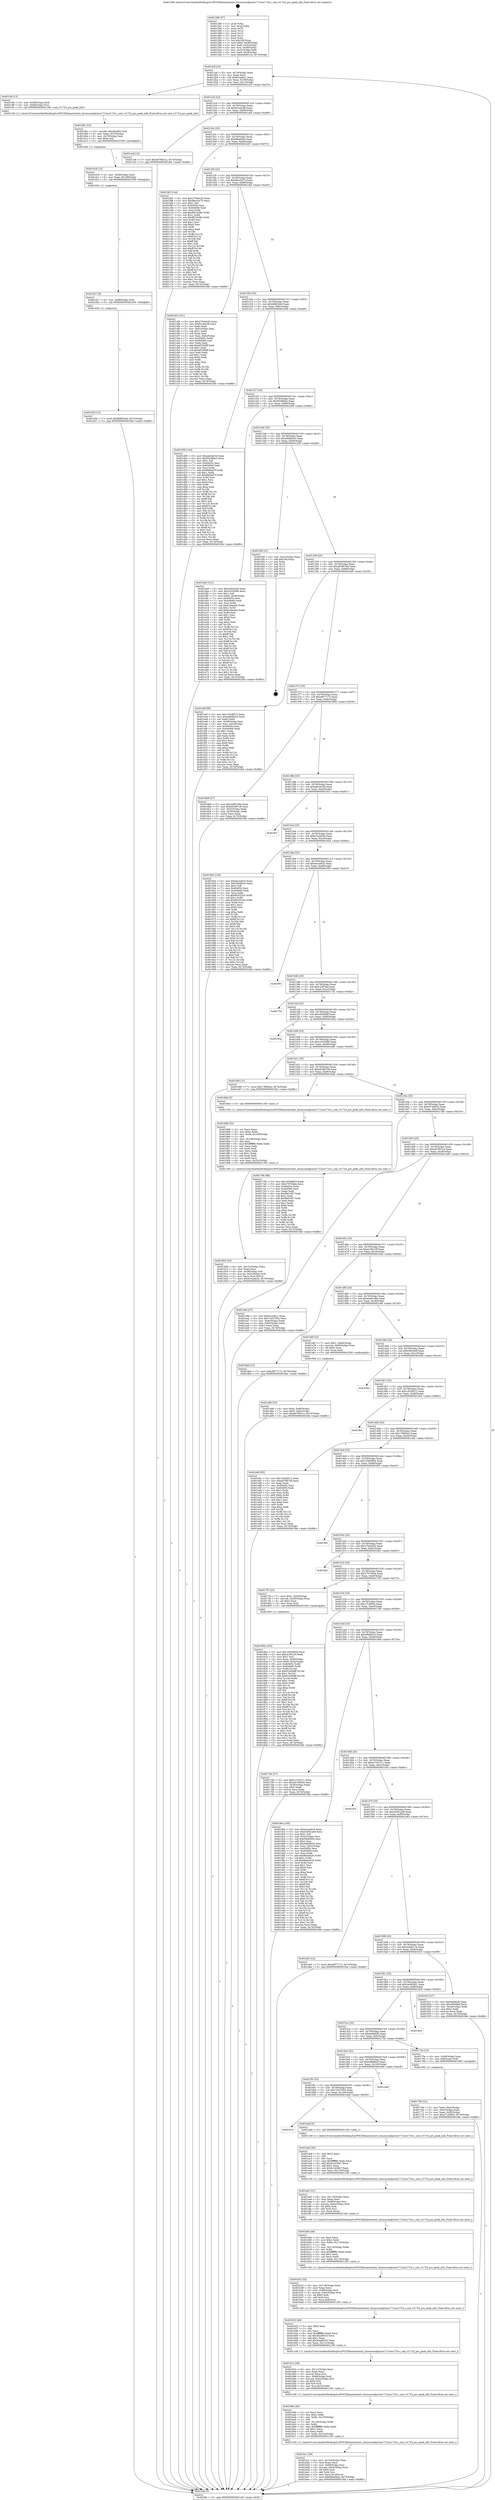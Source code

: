 digraph "0x401280" {
  label = "0x401280 (/mnt/c/Users/mathe/Desktop/tcc/POCII/binaries/extr_linuxsoundpciice1712ice1724.c_snd_vt1724_pro_peak_info_Final-ollvm.out::main(0))"
  labelloc = "t"
  node[shape=record]

  Entry [label="",width=0.3,height=0.3,shape=circle,fillcolor=black,style=filled]
  "0x4012af" [label="{
     0x4012af [23]\l
     | [instrs]\l
     &nbsp;&nbsp;0x4012af \<+3\>: mov -0x74(%rbp),%eax\l
     &nbsp;&nbsp;0x4012b2 \<+2\>: mov %eax,%ecx\l
     &nbsp;&nbsp;0x4012b4 \<+6\>: sub $0x81acfec1,%ecx\l
     &nbsp;&nbsp;0x4012ba \<+3\>: mov %eax,-0x78(%rbp)\l
     &nbsp;&nbsp;0x4012bd \<+3\>: mov %ecx,-0x7c(%rbp)\l
     &nbsp;&nbsp;0x4012c0 \<+6\>: je 0000000000401cf4 \<main+0xa74\>\l
  }"]
  "0x401cf4" [label="{
     0x401cf4 [13]\l
     | [instrs]\l
     &nbsp;&nbsp;0x401cf4 \<+4\>: mov -0x58(%rbp),%rdi\l
     &nbsp;&nbsp;0x401cf8 \<+4\>: mov -0x68(%rbp),%rsi\l
     &nbsp;&nbsp;0x401cfc \<+5\>: call 0000000000401240 \<snd_vt1724_pro_peak_info\>\l
     | [calls]\l
     &nbsp;&nbsp;0x401240 \{1\} (/mnt/c/Users/mathe/Desktop/tcc/POCII/binaries/extr_linuxsoundpciice1712ice1724.c_snd_vt1724_pro_peak_info_Final-ollvm.out::snd_vt1724_pro_peak_info)\l
  }"]
  "0x4012c6" [label="{
     0x4012c6 [22]\l
     | [instrs]\l
     &nbsp;&nbsp;0x4012c6 \<+5\>: jmp 00000000004012cb \<main+0x4b\>\l
     &nbsp;&nbsp;0x4012cb \<+3\>: mov -0x78(%rbp),%eax\l
     &nbsp;&nbsp;0x4012ce \<+5\>: sub $0x81eedcf9,%eax\l
     &nbsp;&nbsp;0x4012d3 \<+3\>: mov %eax,-0x80(%rbp)\l
     &nbsp;&nbsp;0x4012d6 \<+6\>: je 0000000000401ce8 \<main+0xa68\>\l
  }"]
  Exit [label="",width=0.3,height=0.3,shape=circle,fillcolor=black,style=filled,peripheries=2]
  "0x401ce8" [label="{
     0x401ce8 [12]\l
     | [instrs]\l
     &nbsp;&nbsp;0x401ce8 \<+7\>: movl $0xe979b51a,-0x74(%rbp)\l
     &nbsp;&nbsp;0x401cef \<+5\>: jmp 0000000000401feb \<main+0xd6b\>\l
  }"]
  "0x4012dc" [label="{
     0x4012dc [25]\l
     | [instrs]\l
     &nbsp;&nbsp;0x4012dc \<+5\>: jmp 00000000004012e1 \<main+0x61\>\l
     &nbsp;&nbsp;0x4012e1 \<+3\>: mov -0x78(%rbp),%eax\l
     &nbsp;&nbsp;0x4012e4 \<+5\>: sub $0x89eef4da,%eax\l
     &nbsp;&nbsp;0x4012e9 \<+6\>: mov %eax,-0x84(%rbp)\l
     &nbsp;&nbsp;0x4012ef \<+6\>: je 0000000000401bf3 \<main+0x973\>\l
  }"]
  "0x401d30" [label="{
     0x401d30 [12]\l
     | [instrs]\l
     &nbsp;&nbsp;0x401d30 \<+7\>: movl $0x8d9f244d,-0x74(%rbp)\l
     &nbsp;&nbsp;0x401d37 \<+5\>: jmp 0000000000401feb \<main+0xd6b\>\l
  }"]
  "0x401bf3" [label="{
     0x401bf3 [144]\l
     | [instrs]\l
     &nbsp;&nbsp;0x401bf3 \<+5\>: mov $0x276dcb20,%eax\l
     &nbsp;&nbsp;0x401bf8 \<+5\>: mov $0x8bec5e73,%ecx\l
     &nbsp;&nbsp;0x401bfd \<+2\>: mov $0x1,%dl\l
     &nbsp;&nbsp;0x401bff \<+7\>: mov 0x40405c,%esi\l
     &nbsp;&nbsp;0x401c06 \<+7\>: mov 0x404060,%edi\l
     &nbsp;&nbsp;0x401c0d \<+3\>: mov %esi,%r8d\l
     &nbsp;&nbsp;0x401c10 \<+7\>: add $0x8f31b08e,%r8d\l
     &nbsp;&nbsp;0x401c17 \<+4\>: sub $0x1,%r8d\l
     &nbsp;&nbsp;0x401c1b \<+7\>: sub $0x8f31b08e,%r8d\l
     &nbsp;&nbsp;0x401c22 \<+4\>: imul %r8d,%esi\l
     &nbsp;&nbsp;0x401c26 \<+3\>: and $0x1,%esi\l
     &nbsp;&nbsp;0x401c29 \<+3\>: cmp $0x0,%esi\l
     &nbsp;&nbsp;0x401c2c \<+4\>: sete %r9b\l
     &nbsp;&nbsp;0x401c30 \<+3\>: cmp $0xa,%edi\l
     &nbsp;&nbsp;0x401c33 \<+4\>: setl %r10b\l
     &nbsp;&nbsp;0x401c37 \<+3\>: mov %r9b,%r11b\l
     &nbsp;&nbsp;0x401c3a \<+4\>: xor $0xff,%r11b\l
     &nbsp;&nbsp;0x401c3e \<+3\>: mov %r10b,%bl\l
     &nbsp;&nbsp;0x401c41 \<+3\>: xor $0xff,%bl\l
     &nbsp;&nbsp;0x401c44 \<+3\>: xor $0x1,%dl\l
     &nbsp;&nbsp;0x401c47 \<+3\>: mov %r11b,%r14b\l
     &nbsp;&nbsp;0x401c4a \<+4\>: and $0xff,%r14b\l
     &nbsp;&nbsp;0x401c4e \<+3\>: and %dl,%r9b\l
     &nbsp;&nbsp;0x401c51 \<+3\>: mov %bl,%r15b\l
     &nbsp;&nbsp;0x401c54 \<+4\>: and $0xff,%r15b\l
     &nbsp;&nbsp;0x401c58 \<+3\>: and %dl,%r10b\l
     &nbsp;&nbsp;0x401c5b \<+3\>: or %r9b,%r14b\l
     &nbsp;&nbsp;0x401c5e \<+3\>: or %r10b,%r15b\l
     &nbsp;&nbsp;0x401c61 \<+3\>: xor %r15b,%r14b\l
     &nbsp;&nbsp;0x401c64 \<+3\>: or %bl,%r11b\l
     &nbsp;&nbsp;0x401c67 \<+4\>: xor $0xff,%r11b\l
     &nbsp;&nbsp;0x401c6b \<+3\>: or $0x1,%dl\l
     &nbsp;&nbsp;0x401c6e \<+3\>: and %dl,%r11b\l
     &nbsp;&nbsp;0x401c71 \<+3\>: or %r11b,%r14b\l
     &nbsp;&nbsp;0x401c74 \<+4\>: test $0x1,%r14b\l
     &nbsp;&nbsp;0x401c78 \<+3\>: cmovne %ecx,%eax\l
     &nbsp;&nbsp;0x401c7b \<+3\>: mov %eax,-0x74(%rbp)\l
     &nbsp;&nbsp;0x401c7e \<+5\>: jmp 0000000000401feb \<main+0xd6b\>\l
  }"]
  "0x4012f5" [label="{
     0x4012f5 [25]\l
     | [instrs]\l
     &nbsp;&nbsp;0x4012f5 \<+5\>: jmp 00000000004012fa \<main+0x7a\>\l
     &nbsp;&nbsp;0x4012fa \<+3\>: mov -0x78(%rbp),%eax\l
     &nbsp;&nbsp;0x4012fd \<+5\>: sub $0x8bec5e73,%eax\l
     &nbsp;&nbsp;0x401302 \<+6\>: mov %eax,-0x88(%rbp)\l
     &nbsp;&nbsp;0x401308 \<+6\>: je 0000000000401c83 \<main+0xa03\>\l
  }"]
  "0x401d27" [label="{
     0x401d27 [9]\l
     | [instrs]\l
     &nbsp;&nbsp;0x401d27 \<+4\>: mov -0x68(%rbp),%rdi\l
     &nbsp;&nbsp;0x401d2b \<+5\>: call 0000000000401030 \<free@plt\>\l
     | [calls]\l
     &nbsp;&nbsp;0x401030 \{1\} (unknown)\l
  }"]
  "0x401c83" [label="{
     0x401c83 [101]\l
     | [instrs]\l
     &nbsp;&nbsp;0x401c83 \<+5\>: mov $0x276dcb20,%eax\l
     &nbsp;&nbsp;0x401c88 \<+5\>: mov $0x81eedcf9,%ecx\l
     &nbsp;&nbsp;0x401c8d \<+2\>: xor %edx,%edx\l
     &nbsp;&nbsp;0x401c8f \<+3\>: mov -0x6c(%rbp),%esi\l
     &nbsp;&nbsp;0x401c92 \<+3\>: sub $0x1,%edx\l
     &nbsp;&nbsp;0x401c95 \<+2\>: sub %edx,%esi\l
     &nbsp;&nbsp;0x401c97 \<+3\>: mov %esi,-0x6c(%rbp)\l
     &nbsp;&nbsp;0x401c9a \<+7\>: mov 0x40405c,%edx\l
     &nbsp;&nbsp;0x401ca1 \<+7\>: mov 0x404060,%esi\l
     &nbsp;&nbsp;0x401ca8 \<+2\>: mov %edx,%edi\l
     &nbsp;&nbsp;0x401caa \<+6\>: add $0xbf3300ff,%edi\l
     &nbsp;&nbsp;0x401cb0 \<+3\>: sub $0x1,%edi\l
     &nbsp;&nbsp;0x401cb3 \<+6\>: sub $0xbf3300ff,%edi\l
     &nbsp;&nbsp;0x401cb9 \<+3\>: imul %edi,%edx\l
     &nbsp;&nbsp;0x401cbc \<+3\>: and $0x1,%edx\l
     &nbsp;&nbsp;0x401cbf \<+3\>: cmp $0x0,%edx\l
     &nbsp;&nbsp;0x401cc2 \<+4\>: sete %r8b\l
     &nbsp;&nbsp;0x401cc6 \<+3\>: cmp $0xa,%esi\l
     &nbsp;&nbsp;0x401cc9 \<+4\>: setl %r9b\l
     &nbsp;&nbsp;0x401ccd \<+3\>: mov %r8b,%r10b\l
     &nbsp;&nbsp;0x401cd0 \<+3\>: and %r9b,%r10b\l
     &nbsp;&nbsp;0x401cd3 \<+3\>: xor %r9b,%r8b\l
     &nbsp;&nbsp;0x401cd6 \<+3\>: or %r8b,%r10b\l
     &nbsp;&nbsp;0x401cd9 \<+4\>: test $0x1,%r10b\l
     &nbsp;&nbsp;0x401cdd \<+3\>: cmovne %ecx,%eax\l
     &nbsp;&nbsp;0x401ce0 \<+3\>: mov %eax,-0x74(%rbp)\l
     &nbsp;&nbsp;0x401ce3 \<+5\>: jmp 0000000000401feb \<main+0xd6b\>\l
  }"]
  "0x40130e" [label="{
     0x40130e [25]\l
     | [instrs]\l
     &nbsp;&nbsp;0x40130e \<+5\>: jmp 0000000000401313 \<main+0x93\>\l
     &nbsp;&nbsp;0x401313 \<+3\>: mov -0x78(%rbp),%eax\l
     &nbsp;&nbsp;0x401316 \<+5\>: sub $0x8d9f244d,%eax\l
     &nbsp;&nbsp;0x40131b \<+6\>: mov %eax,-0x8c(%rbp)\l
     &nbsp;&nbsp;0x401321 \<+6\>: je 0000000000401d59 \<main+0xad9\>\l
  }"]
  "0x401d18" [label="{
     0x401d18 [15]\l
     | [instrs]\l
     &nbsp;&nbsp;0x401d18 \<+4\>: mov -0x58(%rbp),%rdi\l
     &nbsp;&nbsp;0x401d1c \<+6\>: mov %eax,-0x128(%rbp)\l
     &nbsp;&nbsp;0x401d22 \<+5\>: call 0000000000401030 \<free@plt\>\l
     | [calls]\l
     &nbsp;&nbsp;0x401030 \{1\} (unknown)\l
  }"]
  "0x401d59" [label="{
     0x401d59 [144]\l
     | [instrs]\l
     &nbsp;&nbsp;0x401d59 \<+5\>: mov $0xaa0cbc3d,%eax\l
     &nbsp;&nbsp;0x401d5e \<+5\>: mov $0x9529fda3,%ecx\l
     &nbsp;&nbsp;0x401d63 \<+2\>: mov $0x1,%dl\l
     &nbsp;&nbsp;0x401d65 \<+7\>: mov 0x40405c,%esi\l
     &nbsp;&nbsp;0x401d6c \<+7\>: mov 0x404060,%edi\l
     &nbsp;&nbsp;0x401d73 \<+3\>: mov %esi,%r8d\l
     &nbsp;&nbsp;0x401d76 \<+7\>: add $0x88b6af7f,%r8d\l
     &nbsp;&nbsp;0x401d7d \<+4\>: sub $0x1,%r8d\l
     &nbsp;&nbsp;0x401d81 \<+7\>: sub $0x88b6af7f,%r8d\l
     &nbsp;&nbsp;0x401d88 \<+4\>: imul %r8d,%esi\l
     &nbsp;&nbsp;0x401d8c \<+3\>: and $0x1,%esi\l
     &nbsp;&nbsp;0x401d8f \<+3\>: cmp $0x0,%esi\l
     &nbsp;&nbsp;0x401d92 \<+4\>: sete %r9b\l
     &nbsp;&nbsp;0x401d96 \<+3\>: cmp $0xa,%edi\l
     &nbsp;&nbsp;0x401d99 \<+4\>: setl %r10b\l
     &nbsp;&nbsp;0x401d9d \<+3\>: mov %r9b,%r11b\l
     &nbsp;&nbsp;0x401da0 \<+4\>: xor $0xff,%r11b\l
     &nbsp;&nbsp;0x401da4 \<+3\>: mov %r10b,%bl\l
     &nbsp;&nbsp;0x401da7 \<+3\>: xor $0xff,%bl\l
     &nbsp;&nbsp;0x401daa \<+3\>: xor $0x1,%dl\l
     &nbsp;&nbsp;0x401dad \<+3\>: mov %r11b,%r14b\l
     &nbsp;&nbsp;0x401db0 \<+4\>: and $0xff,%r14b\l
     &nbsp;&nbsp;0x401db4 \<+3\>: and %dl,%r9b\l
     &nbsp;&nbsp;0x401db7 \<+3\>: mov %bl,%r15b\l
     &nbsp;&nbsp;0x401dba \<+4\>: and $0xff,%r15b\l
     &nbsp;&nbsp;0x401dbe \<+3\>: and %dl,%r10b\l
     &nbsp;&nbsp;0x401dc1 \<+3\>: or %r9b,%r14b\l
     &nbsp;&nbsp;0x401dc4 \<+3\>: or %r10b,%r15b\l
     &nbsp;&nbsp;0x401dc7 \<+3\>: xor %r15b,%r14b\l
     &nbsp;&nbsp;0x401dca \<+3\>: or %bl,%r11b\l
     &nbsp;&nbsp;0x401dcd \<+4\>: xor $0xff,%r11b\l
     &nbsp;&nbsp;0x401dd1 \<+3\>: or $0x1,%dl\l
     &nbsp;&nbsp;0x401dd4 \<+3\>: and %dl,%r11b\l
     &nbsp;&nbsp;0x401dd7 \<+3\>: or %r11b,%r14b\l
     &nbsp;&nbsp;0x401dda \<+4\>: test $0x1,%r14b\l
     &nbsp;&nbsp;0x401dde \<+3\>: cmovne %ecx,%eax\l
     &nbsp;&nbsp;0x401de1 \<+3\>: mov %eax,-0x74(%rbp)\l
     &nbsp;&nbsp;0x401de4 \<+5\>: jmp 0000000000401feb \<main+0xd6b\>\l
  }"]
  "0x401327" [label="{
     0x401327 [25]\l
     | [instrs]\l
     &nbsp;&nbsp;0x401327 \<+5\>: jmp 000000000040132c \<main+0xac\>\l
     &nbsp;&nbsp;0x40132c \<+3\>: mov -0x78(%rbp),%eax\l
     &nbsp;&nbsp;0x40132f \<+5\>: sub $0x9529fda3,%eax\l
     &nbsp;&nbsp;0x401334 \<+6\>: mov %eax,-0x90(%rbp)\l
     &nbsp;&nbsp;0x40133a \<+6\>: je 0000000000401de9 \<main+0xb69\>\l
  }"]
  "0x401d01" [label="{
     0x401d01 [23]\l
     | [instrs]\l
     &nbsp;&nbsp;0x401d01 \<+10\>: movabs $0x4020b6,%rdi\l
     &nbsp;&nbsp;0x401d0b \<+3\>: mov %eax,-0x70(%rbp)\l
     &nbsp;&nbsp;0x401d0e \<+3\>: mov -0x70(%rbp),%esi\l
     &nbsp;&nbsp;0x401d11 \<+2\>: mov $0x0,%al\l
     &nbsp;&nbsp;0x401d13 \<+5\>: call 0000000000401040 \<printf@plt\>\l
     | [calls]\l
     &nbsp;&nbsp;0x401040 \{1\} (unknown)\l
  }"]
  "0x401de9" [label="{
     0x401de9 [151]\l
     | [instrs]\l
     &nbsp;&nbsp;0x401de9 \<+5\>: mov $0xaa0cbc3d,%eax\l
     &nbsp;&nbsp;0x401dee \<+5\>: mov $0xcc032086,%ecx\l
     &nbsp;&nbsp;0x401df3 \<+2\>: mov $0x1,%dl\l
     &nbsp;&nbsp;0x401df5 \<+7\>: movl $0x0,-0x38(%rbp)\l
     &nbsp;&nbsp;0x401dfc \<+7\>: mov 0x40405c,%esi\l
     &nbsp;&nbsp;0x401e03 \<+7\>: mov 0x404060,%edi\l
     &nbsp;&nbsp;0x401e0a \<+3\>: mov %esi,%r8d\l
     &nbsp;&nbsp;0x401e0d \<+7\>: sub $0xb1feeed2,%r8d\l
     &nbsp;&nbsp;0x401e14 \<+4\>: sub $0x1,%r8d\l
     &nbsp;&nbsp;0x401e18 \<+7\>: add $0xb1feeed2,%r8d\l
     &nbsp;&nbsp;0x401e1f \<+4\>: imul %r8d,%esi\l
     &nbsp;&nbsp;0x401e23 \<+3\>: and $0x1,%esi\l
     &nbsp;&nbsp;0x401e26 \<+3\>: cmp $0x0,%esi\l
     &nbsp;&nbsp;0x401e29 \<+4\>: sete %r9b\l
     &nbsp;&nbsp;0x401e2d \<+3\>: cmp $0xa,%edi\l
     &nbsp;&nbsp;0x401e30 \<+4\>: setl %r10b\l
     &nbsp;&nbsp;0x401e34 \<+3\>: mov %r9b,%r11b\l
     &nbsp;&nbsp;0x401e37 \<+4\>: xor $0xff,%r11b\l
     &nbsp;&nbsp;0x401e3b \<+3\>: mov %r10b,%bl\l
     &nbsp;&nbsp;0x401e3e \<+3\>: xor $0xff,%bl\l
     &nbsp;&nbsp;0x401e41 \<+3\>: xor $0x1,%dl\l
     &nbsp;&nbsp;0x401e44 \<+3\>: mov %r11b,%r14b\l
     &nbsp;&nbsp;0x401e47 \<+4\>: and $0xff,%r14b\l
     &nbsp;&nbsp;0x401e4b \<+3\>: and %dl,%r9b\l
     &nbsp;&nbsp;0x401e4e \<+3\>: mov %bl,%r15b\l
     &nbsp;&nbsp;0x401e51 \<+4\>: and $0xff,%r15b\l
     &nbsp;&nbsp;0x401e55 \<+3\>: and %dl,%r10b\l
     &nbsp;&nbsp;0x401e58 \<+3\>: or %r9b,%r14b\l
     &nbsp;&nbsp;0x401e5b \<+3\>: or %r10b,%r15b\l
     &nbsp;&nbsp;0x401e5e \<+3\>: xor %r15b,%r14b\l
     &nbsp;&nbsp;0x401e61 \<+3\>: or %bl,%r11b\l
     &nbsp;&nbsp;0x401e64 \<+4\>: xor $0xff,%r11b\l
     &nbsp;&nbsp;0x401e68 \<+3\>: or $0x1,%dl\l
     &nbsp;&nbsp;0x401e6b \<+3\>: and %dl,%r11b\l
     &nbsp;&nbsp;0x401e6e \<+3\>: or %r11b,%r14b\l
     &nbsp;&nbsp;0x401e71 \<+4\>: test $0x1,%r14b\l
     &nbsp;&nbsp;0x401e75 \<+3\>: cmovne %ecx,%eax\l
     &nbsp;&nbsp;0x401e78 \<+3\>: mov %eax,-0x74(%rbp)\l
     &nbsp;&nbsp;0x401e7b \<+5\>: jmp 0000000000401feb \<main+0xd6b\>\l
  }"]
  "0x401340" [label="{
     0x401340 [25]\l
     | [instrs]\l
     &nbsp;&nbsp;0x401340 \<+5\>: jmp 0000000000401345 \<main+0xc5\>\l
     &nbsp;&nbsp;0x401345 \<+3\>: mov -0x78(%rbp),%eax\l
     &nbsp;&nbsp;0x401348 \<+5\>: sub $0xa06d82e3,%eax\l
     &nbsp;&nbsp;0x40134d \<+6\>: mov %eax,-0x94(%rbp)\l
     &nbsp;&nbsp;0x401353 \<+6\>: je 0000000000401f38 \<main+0xcb8\>\l
  }"]
  "0x401bcc" [label="{
     0x401bcc [39]\l
     | [instrs]\l
     &nbsp;&nbsp;0x401bcc \<+6\>: mov -0x124(%rbp),%ecx\l
     &nbsp;&nbsp;0x401bd2 \<+3\>: imul %eax,%ecx\l
     &nbsp;&nbsp;0x401bd5 \<+4\>: mov -0x68(%rbp),%rsi\l
     &nbsp;&nbsp;0x401bd9 \<+4\>: movslq -0x6c(%rbp),%rdi\l
     &nbsp;&nbsp;0x401bdd \<+4\>: shl $0x5,%rdi\l
     &nbsp;&nbsp;0x401be1 \<+3\>: add %rdi,%rsi\l
     &nbsp;&nbsp;0x401be4 \<+3\>: mov %ecx,0x18(%rsi)\l
     &nbsp;&nbsp;0x401be7 \<+7\>: movl $0x89eef4da,-0x74(%rbp)\l
     &nbsp;&nbsp;0x401bee \<+5\>: jmp 0000000000401feb \<main+0xd6b\>\l
  }"]
  "0x401f38" [label="{
     0x401f38 [21]\l
     | [instrs]\l
     &nbsp;&nbsp;0x401f38 \<+3\>: mov -0x2c(%rbp),%eax\l
     &nbsp;&nbsp;0x401f3b \<+7\>: add $0x108,%rsp\l
     &nbsp;&nbsp;0x401f42 \<+1\>: pop %rbx\l
     &nbsp;&nbsp;0x401f43 \<+2\>: pop %r12\l
     &nbsp;&nbsp;0x401f45 \<+2\>: pop %r13\l
     &nbsp;&nbsp;0x401f47 \<+2\>: pop %r14\l
     &nbsp;&nbsp;0x401f49 \<+2\>: pop %r15\l
     &nbsp;&nbsp;0x401f4b \<+1\>: pop %rbp\l
     &nbsp;&nbsp;0x401f4c \<+1\>: ret\l
  }"]
  "0x401359" [label="{
     0x401359 [25]\l
     | [instrs]\l
     &nbsp;&nbsp;0x401359 \<+5\>: jmp 000000000040135e \<main+0xde\>\l
     &nbsp;&nbsp;0x40135e \<+3\>: mov -0x78(%rbp),%eax\l
     &nbsp;&nbsp;0x401361 \<+5\>: sub $0xa87887dd,%eax\l
     &nbsp;&nbsp;0x401366 \<+6\>: mov %eax,-0x98(%rbp)\l
     &nbsp;&nbsp;0x40136c \<+6\>: je 0000000000401edf \<main+0xc5f\>\l
  }"]
  "0x401b9e" [label="{
     0x401b9e [46]\l
     | [instrs]\l
     &nbsp;&nbsp;0x401b9e \<+2\>: xor %ecx,%ecx\l
     &nbsp;&nbsp;0x401ba0 \<+5\>: mov $0x2,%edx\l
     &nbsp;&nbsp;0x401ba5 \<+6\>: mov %edx,-0x120(%rbp)\l
     &nbsp;&nbsp;0x401bab \<+1\>: cltd\l
     &nbsp;&nbsp;0x401bac \<+7\>: mov -0x120(%rbp),%r8d\l
     &nbsp;&nbsp;0x401bb3 \<+3\>: idiv %r8d\l
     &nbsp;&nbsp;0x401bb6 \<+6\>: imul $0xfffffffe,%edx,%edx\l
     &nbsp;&nbsp;0x401bbc \<+3\>: sub $0x1,%ecx\l
     &nbsp;&nbsp;0x401bbf \<+2\>: sub %ecx,%edx\l
     &nbsp;&nbsp;0x401bc1 \<+6\>: mov %edx,-0x124(%rbp)\l
     &nbsp;&nbsp;0x401bc7 \<+5\>: call 0000000000401160 \<next_i\>\l
     | [calls]\l
     &nbsp;&nbsp;0x401160 \{1\} (/mnt/c/Users/mathe/Desktop/tcc/POCII/binaries/extr_linuxsoundpciice1712ice1724.c_snd_vt1724_pro_peak_info_Final-ollvm.out::next_i)\l
  }"]
  "0x401edf" [label="{
     0x401edf [89]\l
     | [instrs]\l
     &nbsp;&nbsp;0x401edf \<+5\>: mov $0x14528512,%eax\l
     &nbsp;&nbsp;0x401ee4 \<+5\>: mov $0xa06d82e3,%ecx\l
     &nbsp;&nbsp;0x401ee9 \<+2\>: xor %edx,%edx\l
     &nbsp;&nbsp;0x401eeb \<+3\>: mov -0x38(%rbp),%esi\l
     &nbsp;&nbsp;0x401eee \<+3\>: mov %esi,-0x2c(%rbp)\l
     &nbsp;&nbsp;0x401ef1 \<+7\>: mov 0x40405c,%esi\l
     &nbsp;&nbsp;0x401ef8 \<+7\>: mov 0x404060,%edi\l
     &nbsp;&nbsp;0x401eff \<+3\>: sub $0x1,%edx\l
     &nbsp;&nbsp;0x401f02 \<+3\>: mov %esi,%r8d\l
     &nbsp;&nbsp;0x401f05 \<+3\>: add %edx,%r8d\l
     &nbsp;&nbsp;0x401f08 \<+4\>: imul %r8d,%esi\l
     &nbsp;&nbsp;0x401f0c \<+3\>: and $0x1,%esi\l
     &nbsp;&nbsp;0x401f0f \<+3\>: cmp $0x0,%esi\l
     &nbsp;&nbsp;0x401f12 \<+4\>: sete %r9b\l
     &nbsp;&nbsp;0x401f16 \<+3\>: cmp $0xa,%edi\l
     &nbsp;&nbsp;0x401f19 \<+4\>: setl %r10b\l
     &nbsp;&nbsp;0x401f1d \<+3\>: mov %r9b,%r11b\l
     &nbsp;&nbsp;0x401f20 \<+3\>: and %r10b,%r11b\l
     &nbsp;&nbsp;0x401f23 \<+3\>: xor %r10b,%r9b\l
     &nbsp;&nbsp;0x401f26 \<+3\>: or %r9b,%r11b\l
     &nbsp;&nbsp;0x401f29 \<+4\>: test $0x1,%r11b\l
     &nbsp;&nbsp;0x401f2d \<+3\>: cmovne %ecx,%eax\l
     &nbsp;&nbsp;0x401f30 \<+3\>: mov %eax,-0x74(%rbp)\l
     &nbsp;&nbsp;0x401f33 \<+5\>: jmp 0000000000401feb \<main+0xd6b\>\l
  }"]
  "0x401372" [label="{
     0x401372 [25]\l
     | [instrs]\l
     &nbsp;&nbsp;0x401372 \<+5\>: jmp 0000000000401377 \<main+0xf7\>\l
     &nbsp;&nbsp;0x401377 \<+3\>: mov -0x78(%rbp),%eax\l
     &nbsp;&nbsp;0x40137a \<+5\>: sub $0xa8f77172,%eax\l
     &nbsp;&nbsp;0x40137f \<+6\>: mov %eax,-0x9c(%rbp)\l
     &nbsp;&nbsp;0x401385 \<+6\>: je 00000000004018b9 \<main+0x639\>\l
  }"]
  "0x401b7a" [label="{
     0x401b7a [36]\l
     | [instrs]\l
     &nbsp;&nbsp;0x401b7a \<+6\>: mov -0x11c(%rbp),%ecx\l
     &nbsp;&nbsp;0x401b80 \<+3\>: imul %eax,%ecx\l
     &nbsp;&nbsp;0x401b83 \<+3\>: movslq %ecx,%rsi\l
     &nbsp;&nbsp;0x401b86 \<+4\>: mov -0x68(%rbp),%rdi\l
     &nbsp;&nbsp;0x401b8a \<+4\>: movslq -0x6c(%rbp),%r9\l
     &nbsp;&nbsp;0x401b8e \<+4\>: shl $0x5,%r9\l
     &nbsp;&nbsp;0x401b92 \<+3\>: add %r9,%rdi\l
     &nbsp;&nbsp;0x401b95 \<+4\>: mov %rsi,0x10(%rdi)\l
     &nbsp;&nbsp;0x401b99 \<+5\>: call 0000000000401160 \<next_i\>\l
     | [calls]\l
     &nbsp;&nbsp;0x401160 \{1\} (/mnt/c/Users/mathe/Desktop/tcc/POCII/binaries/extr_linuxsoundpciice1712ice1724.c_snd_vt1724_pro_peak_info_Final-ollvm.out::next_i)\l
  }"]
  "0x4018b9" [label="{
     0x4018b9 [27]\l
     | [instrs]\l
     &nbsp;&nbsp;0x4018b9 \<+5\>: mov $0xeed61d9a,%eax\l
     &nbsp;&nbsp;0x4018be \<+5\>: mov $0xd43687c8,%ecx\l
     &nbsp;&nbsp;0x4018c3 \<+3\>: mov -0x5c(%rbp),%edx\l
     &nbsp;&nbsp;0x4018c6 \<+3\>: cmp -0x50(%rbp),%edx\l
     &nbsp;&nbsp;0x4018c9 \<+3\>: cmovl %ecx,%eax\l
     &nbsp;&nbsp;0x4018cc \<+3\>: mov %eax,-0x74(%rbp)\l
     &nbsp;&nbsp;0x4018cf \<+5\>: jmp 0000000000401feb \<main+0xd6b\>\l
  }"]
  "0x40138b" [label="{
     0x40138b [25]\l
     | [instrs]\l
     &nbsp;&nbsp;0x40138b \<+5\>: jmp 0000000000401390 \<main+0x110\>\l
     &nbsp;&nbsp;0x401390 \<+3\>: mov -0x78(%rbp),%eax\l
     &nbsp;&nbsp;0x401393 \<+5\>: sub $0xaa0cbc3d,%eax\l
     &nbsp;&nbsp;0x401398 \<+6\>: mov %eax,-0xa0(%rbp)\l
     &nbsp;&nbsp;0x40139e \<+6\>: je 0000000000401fd1 \<main+0xd51\>\l
  }"]
  "0x401b52" [label="{
     0x401b52 [40]\l
     | [instrs]\l
     &nbsp;&nbsp;0x401b52 \<+5\>: mov $0x2,%ecx\l
     &nbsp;&nbsp;0x401b57 \<+1\>: cltd\l
     &nbsp;&nbsp;0x401b58 \<+2\>: idiv %ecx\l
     &nbsp;&nbsp;0x401b5a \<+6\>: imul $0xfffffffe,%edx,%ecx\l
     &nbsp;&nbsp;0x401b60 \<+6\>: sub $0x45a49525,%ecx\l
     &nbsp;&nbsp;0x401b66 \<+3\>: add $0x1,%ecx\l
     &nbsp;&nbsp;0x401b69 \<+6\>: add $0x45a49525,%ecx\l
     &nbsp;&nbsp;0x401b6f \<+6\>: mov %ecx,-0x11c(%rbp)\l
     &nbsp;&nbsp;0x401b75 \<+5\>: call 0000000000401160 \<next_i\>\l
     | [calls]\l
     &nbsp;&nbsp;0x401160 \{1\} (/mnt/c/Users/mathe/Desktop/tcc/POCII/binaries/extr_linuxsoundpciice1712ice1724.c_snd_vt1724_pro_peak_info_Final-ollvm.out::next_i)\l
  }"]
  "0x401fd1" [label="{
     0x401fd1\l
  }", style=dashed]
  "0x4013a4" [label="{
     0x4013a4 [25]\l
     | [instrs]\l
     &nbsp;&nbsp;0x4013a4 \<+5\>: jmp 00000000004013a9 \<main+0x129\>\l
     &nbsp;&nbsp;0x4013a9 \<+3\>: mov -0x78(%rbp),%eax\l
     &nbsp;&nbsp;0x4013ac \<+5\>: sub $0xb7a2ab3b,%eax\l
     &nbsp;&nbsp;0x4013b1 \<+6\>: mov %eax,-0xa4(%rbp)\l
     &nbsp;&nbsp;0x4013b7 \<+6\>: je 000000000040192e \<main+0x6ae\>\l
  }"]
  "0x401b32" [label="{
     0x401b32 [32]\l
     | [instrs]\l
     &nbsp;&nbsp;0x401b32 \<+6\>: mov -0x118(%rbp),%ecx\l
     &nbsp;&nbsp;0x401b38 \<+3\>: imul %eax,%ecx\l
     &nbsp;&nbsp;0x401b3b \<+4\>: mov -0x68(%rbp),%rsi\l
     &nbsp;&nbsp;0x401b3f \<+4\>: movslq -0x6c(%rbp),%rdi\l
     &nbsp;&nbsp;0x401b43 \<+4\>: shl $0x5,%rdi\l
     &nbsp;&nbsp;0x401b47 \<+3\>: add %rdi,%rsi\l
     &nbsp;&nbsp;0x401b4a \<+3\>: mov %ecx,0x8(%rsi)\l
     &nbsp;&nbsp;0x401b4d \<+5\>: call 0000000000401160 \<next_i\>\l
     | [calls]\l
     &nbsp;&nbsp;0x401160 \{1\} (/mnt/c/Users/mathe/Desktop/tcc/POCII/binaries/extr_linuxsoundpciice1712ice1724.c_snd_vt1724_pro_peak_info_Final-ollvm.out::next_i)\l
  }"]
  "0x40192e" [label="{
     0x40192e [144]\l
     | [instrs]\l
     &nbsp;&nbsp;0x40192e \<+5\>: mov $0xbecea6c5,%eax\l
     &nbsp;&nbsp;0x401933 \<+5\>: mov $0x36efdb1b,%ecx\l
     &nbsp;&nbsp;0x401938 \<+2\>: mov $0x1,%dl\l
     &nbsp;&nbsp;0x40193a \<+7\>: mov 0x40405c,%esi\l
     &nbsp;&nbsp;0x401941 \<+7\>: mov 0x404060,%edi\l
     &nbsp;&nbsp;0x401948 \<+3\>: mov %esi,%r8d\l
     &nbsp;&nbsp;0x40194b \<+7\>: sub $0xf9255243,%r8d\l
     &nbsp;&nbsp;0x401952 \<+4\>: sub $0x1,%r8d\l
     &nbsp;&nbsp;0x401956 \<+7\>: add $0xf9255243,%r8d\l
     &nbsp;&nbsp;0x40195d \<+4\>: imul %r8d,%esi\l
     &nbsp;&nbsp;0x401961 \<+3\>: and $0x1,%esi\l
     &nbsp;&nbsp;0x401964 \<+3\>: cmp $0x0,%esi\l
     &nbsp;&nbsp;0x401967 \<+4\>: sete %r9b\l
     &nbsp;&nbsp;0x40196b \<+3\>: cmp $0xa,%edi\l
     &nbsp;&nbsp;0x40196e \<+4\>: setl %r10b\l
     &nbsp;&nbsp;0x401972 \<+3\>: mov %r9b,%r11b\l
     &nbsp;&nbsp;0x401975 \<+4\>: xor $0xff,%r11b\l
     &nbsp;&nbsp;0x401979 \<+3\>: mov %r10b,%bl\l
     &nbsp;&nbsp;0x40197c \<+3\>: xor $0xff,%bl\l
     &nbsp;&nbsp;0x40197f \<+3\>: xor $0x0,%dl\l
     &nbsp;&nbsp;0x401982 \<+3\>: mov %r11b,%r14b\l
     &nbsp;&nbsp;0x401985 \<+4\>: and $0x0,%r14b\l
     &nbsp;&nbsp;0x401989 \<+3\>: and %dl,%r9b\l
     &nbsp;&nbsp;0x40198c \<+3\>: mov %bl,%r15b\l
     &nbsp;&nbsp;0x40198f \<+4\>: and $0x0,%r15b\l
     &nbsp;&nbsp;0x401993 \<+3\>: and %dl,%r10b\l
     &nbsp;&nbsp;0x401996 \<+3\>: or %r9b,%r14b\l
     &nbsp;&nbsp;0x401999 \<+3\>: or %r10b,%r15b\l
     &nbsp;&nbsp;0x40199c \<+3\>: xor %r15b,%r14b\l
     &nbsp;&nbsp;0x40199f \<+3\>: or %bl,%r11b\l
     &nbsp;&nbsp;0x4019a2 \<+4\>: xor $0xff,%r11b\l
     &nbsp;&nbsp;0x4019a6 \<+3\>: or $0x0,%dl\l
     &nbsp;&nbsp;0x4019a9 \<+3\>: and %dl,%r11b\l
     &nbsp;&nbsp;0x4019ac \<+3\>: or %r11b,%r14b\l
     &nbsp;&nbsp;0x4019af \<+4\>: test $0x1,%r14b\l
     &nbsp;&nbsp;0x4019b3 \<+3\>: cmovne %ecx,%eax\l
     &nbsp;&nbsp;0x4019b6 \<+3\>: mov %eax,-0x74(%rbp)\l
     &nbsp;&nbsp;0x4019b9 \<+5\>: jmp 0000000000401feb \<main+0xd6b\>\l
  }"]
  "0x4013bd" [label="{
     0x4013bd [25]\l
     | [instrs]\l
     &nbsp;&nbsp;0x4013bd \<+5\>: jmp 00000000004013c2 \<main+0x142\>\l
     &nbsp;&nbsp;0x4013c2 \<+3\>: mov -0x78(%rbp),%eax\l
     &nbsp;&nbsp;0x4013c5 \<+5\>: sub $0xbecea6c5,%eax\l
     &nbsp;&nbsp;0x4013ca \<+6\>: mov %eax,-0xa8(%rbp)\l
     &nbsp;&nbsp;0x4013d0 \<+6\>: je 0000000000401f93 \<main+0xd13\>\l
  }"]
  "0x401b04" [label="{
     0x401b04 [46]\l
     | [instrs]\l
     &nbsp;&nbsp;0x401b04 \<+2\>: xor %ecx,%ecx\l
     &nbsp;&nbsp;0x401b06 \<+5\>: mov $0x2,%edx\l
     &nbsp;&nbsp;0x401b0b \<+6\>: mov %edx,-0x114(%rbp)\l
     &nbsp;&nbsp;0x401b11 \<+1\>: cltd\l
     &nbsp;&nbsp;0x401b12 \<+7\>: mov -0x114(%rbp),%r8d\l
     &nbsp;&nbsp;0x401b19 \<+3\>: idiv %r8d\l
     &nbsp;&nbsp;0x401b1c \<+6\>: imul $0xfffffffe,%edx,%edx\l
     &nbsp;&nbsp;0x401b22 \<+3\>: sub $0x1,%ecx\l
     &nbsp;&nbsp;0x401b25 \<+2\>: sub %ecx,%edx\l
     &nbsp;&nbsp;0x401b27 \<+6\>: mov %edx,-0x118(%rbp)\l
     &nbsp;&nbsp;0x401b2d \<+5\>: call 0000000000401160 \<next_i\>\l
     | [calls]\l
     &nbsp;&nbsp;0x401160 \{1\} (/mnt/c/Users/mathe/Desktop/tcc/POCII/binaries/extr_linuxsoundpciice1712ice1724.c_snd_vt1724_pro_peak_info_Final-ollvm.out::next_i)\l
  }"]
  "0x401f93" [label="{
     0x401f93\l
  }", style=dashed]
  "0x4013d6" [label="{
     0x4013d6 [25]\l
     | [instrs]\l
     &nbsp;&nbsp;0x4013d6 \<+5\>: jmp 00000000004013db \<main+0x15b\>\l
     &nbsp;&nbsp;0x4013db \<+3\>: mov -0x78(%rbp),%eax\l
     &nbsp;&nbsp;0x4013de \<+5\>: sub $0xc23f76af,%eax\l
     &nbsp;&nbsp;0x4013e3 \<+6\>: mov %eax,-0xac(%rbp)\l
     &nbsp;&nbsp;0x4013e9 \<+6\>: je 0000000000401752 \<main+0x4d2\>\l
  }"]
  "0x401ae5" [label="{
     0x401ae5 [31]\l
     | [instrs]\l
     &nbsp;&nbsp;0x401ae5 \<+6\>: mov -0x110(%rbp),%ecx\l
     &nbsp;&nbsp;0x401aeb \<+3\>: imul %eax,%ecx\l
     &nbsp;&nbsp;0x401aee \<+4\>: mov -0x68(%rbp),%rsi\l
     &nbsp;&nbsp;0x401af2 \<+4\>: movslq -0x6c(%rbp),%rdi\l
     &nbsp;&nbsp;0x401af6 \<+4\>: shl $0x5,%rdi\l
     &nbsp;&nbsp;0x401afa \<+3\>: add %rdi,%rsi\l
     &nbsp;&nbsp;0x401afd \<+2\>: mov %ecx,(%rsi)\l
     &nbsp;&nbsp;0x401aff \<+5\>: call 0000000000401160 \<next_i\>\l
     | [calls]\l
     &nbsp;&nbsp;0x401160 \{1\} (/mnt/c/Users/mathe/Desktop/tcc/POCII/binaries/extr_linuxsoundpciice1712ice1724.c_snd_vt1724_pro_peak_info_Final-ollvm.out::next_i)\l
  }"]
  "0x401752" [label="{
     0x401752\l
  }", style=dashed]
  "0x4013ef" [label="{
     0x4013ef [25]\l
     | [instrs]\l
     &nbsp;&nbsp;0x4013ef \<+5\>: jmp 00000000004013f4 \<main+0x174\>\l
     &nbsp;&nbsp;0x4013f4 \<+3\>: mov -0x78(%rbp),%eax\l
     &nbsp;&nbsp;0x4013f7 \<+5\>: sub $0xc650fdef,%eax\l
     &nbsp;&nbsp;0x4013fc \<+6\>: mov %eax,-0xb0(%rbp)\l
     &nbsp;&nbsp;0x401402 \<+6\>: je 000000000040163a \<main+0x3ba\>\l
  }"]
  "0x401abd" [label="{
     0x401abd [40]\l
     | [instrs]\l
     &nbsp;&nbsp;0x401abd \<+5\>: mov $0x2,%ecx\l
     &nbsp;&nbsp;0x401ac2 \<+1\>: cltd\l
     &nbsp;&nbsp;0x401ac3 \<+2\>: idiv %ecx\l
     &nbsp;&nbsp;0x401ac5 \<+6\>: imul $0xfffffffe,%edx,%ecx\l
     &nbsp;&nbsp;0x401acb \<+6\>: add $0x9c1b36b7,%ecx\l
     &nbsp;&nbsp;0x401ad1 \<+3\>: add $0x1,%ecx\l
     &nbsp;&nbsp;0x401ad4 \<+6\>: sub $0x9c1b36b7,%ecx\l
     &nbsp;&nbsp;0x401ada \<+6\>: mov %ecx,-0x110(%rbp)\l
     &nbsp;&nbsp;0x401ae0 \<+5\>: call 0000000000401160 \<next_i\>\l
     | [calls]\l
     &nbsp;&nbsp;0x401160 \{1\} (/mnt/c/Users/mathe/Desktop/tcc/POCII/binaries/extr_linuxsoundpciice1712ice1724.c_snd_vt1724_pro_peak_info_Final-ollvm.out::next_i)\l
  }"]
  "0x40163a" [label="{
     0x40163a\l
  }", style=dashed]
  "0x401408" [label="{
     0x401408 [25]\l
     | [instrs]\l
     &nbsp;&nbsp;0x401408 \<+5\>: jmp 000000000040140d \<main+0x18d\>\l
     &nbsp;&nbsp;0x40140d \<+3\>: mov -0x78(%rbp),%eax\l
     &nbsp;&nbsp;0x401410 \<+5\>: sub $0xcc032086,%eax\l
     &nbsp;&nbsp;0x401415 \<+6\>: mov %eax,-0xb4(%rbp)\l
     &nbsp;&nbsp;0x40141b \<+6\>: je 0000000000401e80 \<main+0xc00\>\l
  }"]
  "0x401615" [label="{
     0x401615\l
  }", style=dashed]
  "0x401e80" [label="{
     0x401e80 [12]\l
     | [instrs]\l
     &nbsp;&nbsp;0x401e80 \<+7\>: movl $0x178fd0a3,-0x74(%rbp)\l
     &nbsp;&nbsp;0x401e87 \<+5\>: jmp 0000000000401feb \<main+0xd6b\>\l
  }"]
  "0x401421" [label="{
     0x401421 [25]\l
     | [instrs]\l
     &nbsp;&nbsp;0x401421 \<+5\>: jmp 0000000000401426 \<main+0x1a6\>\l
     &nbsp;&nbsp;0x401426 \<+3\>: mov -0x78(%rbp),%eax\l
     &nbsp;&nbsp;0x401429 \<+5\>: sub $0xd43687c8,%eax\l
     &nbsp;&nbsp;0x40142e \<+6\>: mov %eax,-0xb8(%rbp)\l
     &nbsp;&nbsp;0x401434 \<+6\>: je 00000000004018d4 \<main+0x654\>\l
  }"]
  "0x401ab8" [label="{
     0x401ab8 [5]\l
     | [instrs]\l
     &nbsp;&nbsp;0x401ab8 \<+5\>: call 0000000000401160 \<next_i\>\l
     | [calls]\l
     &nbsp;&nbsp;0x401160 \{1\} (/mnt/c/Users/mathe/Desktop/tcc/POCII/binaries/extr_linuxsoundpciice1712ice1724.c_snd_vt1724_pro_peak_info_Final-ollvm.out::next_i)\l
  }"]
  "0x4018d4" [label="{
     0x4018d4 [5]\l
     | [instrs]\l
     &nbsp;&nbsp;0x4018d4 \<+5\>: call 0000000000401160 \<next_i\>\l
     | [calls]\l
     &nbsp;&nbsp;0x401160 \{1\} (/mnt/c/Users/mathe/Desktop/tcc/POCII/binaries/extr_linuxsoundpciice1712ice1724.c_snd_vt1724_pro_peak_info_Final-ollvm.out::next_i)\l
  }"]
  "0x40143a" [label="{
     0x40143a [25]\l
     | [instrs]\l
     &nbsp;&nbsp;0x40143a \<+5\>: jmp 000000000040143f \<main+0x1bf\>\l
     &nbsp;&nbsp;0x40143f \<+3\>: mov -0x78(%rbp),%eax\l
     &nbsp;&nbsp;0x401442 \<+5\>: sub $0xe47e8d34,%eax\l
     &nbsp;&nbsp;0x401447 \<+6\>: mov %eax,-0xbc(%rbp)\l
     &nbsp;&nbsp;0x40144d \<+6\>: je 000000000040179b \<main+0x51b\>\l
  }"]
  "0x4015fc" [label="{
     0x4015fc [25]\l
     | [instrs]\l
     &nbsp;&nbsp;0x4015fc \<+5\>: jmp 0000000000401601 \<main+0x381\>\l
     &nbsp;&nbsp;0x401601 \<+3\>: mov -0x78(%rbp),%eax\l
     &nbsp;&nbsp;0x401604 \<+5\>: sub $0x72437952,%eax\l
     &nbsp;&nbsp;0x401609 \<+6\>: mov %eax,-0x104(%rbp)\l
     &nbsp;&nbsp;0x40160f \<+6\>: je 0000000000401ab8 \<main+0x838\>\l
  }"]
  "0x40179b" [label="{
     0x40179b [88]\l
     | [instrs]\l
     &nbsp;&nbsp;0x40179b \<+5\>: mov $0x193bd954,%eax\l
     &nbsp;&nbsp;0x4017a0 \<+5\>: mov $0x279746da,%ecx\l
     &nbsp;&nbsp;0x4017a5 \<+7\>: mov 0x40405c,%edx\l
     &nbsp;&nbsp;0x4017ac \<+7\>: mov 0x404060,%esi\l
     &nbsp;&nbsp;0x4017b3 \<+2\>: mov %edx,%edi\l
     &nbsp;&nbsp;0x4017b5 \<+6\>: sub $0xf9d1087,%edi\l
     &nbsp;&nbsp;0x4017bb \<+3\>: sub $0x1,%edi\l
     &nbsp;&nbsp;0x4017be \<+6\>: add $0xf9d1087,%edi\l
     &nbsp;&nbsp;0x4017c4 \<+3\>: imul %edi,%edx\l
     &nbsp;&nbsp;0x4017c7 \<+3\>: and $0x1,%edx\l
     &nbsp;&nbsp;0x4017ca \<+3\>: cmp $0x0,%edx\l
     &nbsp;&nbsp;0x4017cd \<+4\>: sete %r8b\l
     &nbsp;&nbsp;0x4017d1 \<+3\>: cmp $0xa,%esi\l
     &nbsp;&nbsp;0x4017d4 \<+4\>: setl %r9b\l
     &nbsp;&nbsp;0x4017d8 \<+3\>: mov %r8b,%r10b\l
     &nbsp;&nbsp;0x4017db \<+3\>: and %r9b,%r10b\l
     &nbsp;&nbsp;0x4017de \<+3\>: xor %r9b,%r8b\l
     &nbsp;&nbsp;0x4017e1 \<+3\>: or %r8b,%r10b\l
     &nbsp;&nbsp;0x4017e4 \<+4\>: test $0x1,%r10b\l
     &nbsp;&nbsp;0x4017e8 \<+3\>: cmovne %ecx,%eax\l
     &nbsp;&nbsp;0x4017eb \<+3\>: mov %eax,-0x74(%rbp)\l
     &nbsp;&nbsp;0x4017ee \<+5\>: jmp 0000000000401feb \<main+0xd6b\>\l
  }"]
  "0x401453" [label="{
     0x401453 [25]\l
     | [instrs]\l
     &nbsp;&nbsp;0x401453 \<+5\>: jmp 0000000000401458 \<main+0x1d8\>\l
     &nbsp;&nbsp;0x401458 \<+3\>: mov -0x78(%rbp),%eax\l
     &nbsp;&nbsp;0x40145b \<+5\>: sub $0xe979b51a,%eax\l
     &nbsp;&nbsp;0x401460 \<+6\>: mov %eax,-0xc0(%rbp)\l
     &nbsp;&nbsp;0x401466 \<+6\>: je 0000000000401a9d \<main+0x81d\>\l
  }"]
  "0x401d48" [label="{
     0x401d48\l
  }", style=dashed]
  "0x401a9d" [label="{
     0x401a9d [27]\l
     | [instrs]\l
     &nbsp;&nbsp;0x401a9d \<+5\>: mov $0x81acfec1,%eax\l
     &nbsp;&nbsp;0x401aa2 \<+5\>: mov $0x72437952,%ecx\l
     &nbsp;&nbsp;0x401aa7 \<+3\>: mov -0x6c(%rbp),%edx\l
     &nbsp;&nbsp;0x401aaa \<+3\>: cmp -0x60(%rbp),%edx\l
     &nbsp;&nbsp;0x401aad \<+3\>: cmovl %ecx,%eax\l
     &nbsp;&nbsp;0x401ab0 \<+3\>: mov %eax,-0x74(%rbp)\l
     &nbsp;&nbsp;0x401ab3 \<+5\>: jmp 0000000000401feb \<main+0xd6b\>\l
  }"]
  "0x40146c" [label="{
     0x40146c [25]\l
     | [instrs]\l
     &nbsp;&nbsp;0x40146c \<+5\>: jmp 0000000000401471 \<main+0x1f1\>\l
     &nbsp;&nbsp;0x401471 \<+3\>: mov -0x78(%rbp),%eax\l
     &nbsp;&nbsp;0x401474 \<+5\>: sub $0xec38c23f,%eax\l
     &nbsp;&nbsp;0x401479 \<+6\>: mov %eax,-0xc4(%rbp)\l
     &nbsp;&nbsp;0x40147f \<+6\>: je 00000000004018ad \<main+0x62d\>\l
  }"]
  "0x401a86" [label="{
     0x401a86 [23]\l
     | [instrs]\l
     &nbsp;&nbsp;0x401a86 \<+4\>: mov %rax,-0x68(%rbp)\l
     &nbsp;&nbsp;0x401a8a \<+7\>: movl $0x0,-0x6c(%rbp)\l
     &nbsp;&nbsp;0x401a91 \<+7\>: movl $0xe979b51a,-0x74(%rbp)\l
     &nbsp;&nbsp;0x401a98 \<+5\>: jmp 0000000000401feb \<main+0xd6b\>\l
  }"]
  "0x4018ad" [label="{
     0x4018ad [12]\l
     | [instrs]\l
     &nbsp;&nbsp;0x4018ad \<+7\>: movl $0xa8f77172,-0x74(%rbp)\l
     &nbsp;&nbsp;0x4018b4 \<+5\>: jmp 0000000000401feb \<main+0xd6b\>\l
  }"]
  "0x401485" [label="{
     0x401485 [25]\l
     | [instrs]\l
     &nbsp;&nbsp;0x401485 \<+5\>: jmp 000000000040148a \<main+0x20a\>\l
     &nbsp;&nbsp;0x40148a \<+3\>: mov -0x78(%rbp),%eax\l
     &nbsp;&nbsp;0x40148d \<+5\>: sub $0xeed61d9a,%eax\l
     &nbsp;&nbsp;0x401492 \<+6\>: mov %eax,-0xc8(%rbp)\l
     &nbsp;&nbsp;0x401498 \<+6\>: je 0000000000401a6f \<main+0x7ef\>\l
  }"]
  "0x40190d" [label="{
     0x40190d [33]\l
     | [instrs]\l
     &nbsp;&nbsp;0x40190d \<+6\>: mov -0x10c(%rbp),%ecx\l
     &nbsp;&nbsp;0x401913 \<+3\>: imul %eax,%ecx\l
     &nbsp;&nbsp;0x401916 \<+4\>: mov -0x58(%rbp),%r8\l
     &nbsp;&nbsp;0x40191a \<+4\>: movslq -0x5c(%rbp),%r9\l
     &nbsp;&nbsp;0x40191e \<+4\>: mov %ecx,(%r8,%r9,4)\l
     &nbsp;&nbsp;0x401922 \<+7\>: movl $0xb7a2ab3b,-0x74(%rbp)\l
     &nbsp;&nbsp;0x401929 \<+5\>: jmp 0000000000401feb \<main+0xd6b\>\l
  }"]
  "0x401a6f" [label="{
     0x401a6f [23]\l
     | [instrs]\l
     &nbsp;&nbsp;0x401a6f \<+7\>: movl $0x1,-0x60(%rbp)\l
     &nbsp;&nbsp;0x401a76 \<+4\>: movslq -0x60(%rbp),%rax\l
     &nbsp;&nbsp;0x401a7a \<+4\>: shl $0x5,%rax\l
     &nbsp;&nbsp;0x401a7e \<+3\>: mov %rax,%rdi\l
     &nbsp;&nbsp;0x401a81 \<+5\>: call 0000000000401050 \<malloc@plt\>\l
     | [calls]\l
     &nbsp;&nbsp;0x401050 \{1\} (unknown)\l
  }"]
  "0x40149e" [label="{
     0x40149e [25]\l
     | [instrs]\l
     &nbsp;&nbsp;0x40149e \<+5\>: jmp 00000000004014a3 \<main+0x223\>\l
     &nbsp;&nbsp;0x4014a3 \<+3\>: mov -0x78(%rbp),%eax\l
     &nbsp;&nbsp;0x4014a6 \<+5\>: sub $0xf3bb5bef,%eax\l
     &nbsp;&nbsp;0x4014ab \<+6\>: mov %eax,-0xcc(%rbp)\l
     &nbsp;&nbsp;0x4014b1 \<+6\>: je 0000000000401f4d \<main+0xccd\>\l
  }"]
  "0x4018d9" [label="{
     0x4018d9 [52]\l
     | [instrs]\l
     &nbsp;&nbsp;0x4018d9 \<+2\>: xor %ecx,%ecx\l
     &nbsp;&nbsp;0x4018db \<+5\>: mov $0x2,%edx\l
     &nbsp;&nbsp;0x4018e0 \<+6\>: mov %edx,-0x108(%rbp)\l
     &nbsp;&nbsp;0x4018e6 \<+1\>: cltd\l
     &nbsp;&nbsp;0x4018e7 \<+6\>: mov -0x108(%rbp),%esi\l
     &nbsp;&nbsp;0x4018ed \<+2\>: idiv %esi\l
     &nbsp;&nbsp;0x4018ef \<+6\>: imul $0xfffffffe,%edx,%edx\l
     &nbsp;&nbsp;0x4018f5 \<+2\>: mov %ecx,%edi\l
     &nbsp;&nbsp;0x4018f7 \<+2\>: sub %edx,%edi\l
     &nbsp;&nbsp;0x4018f9 \<+2\>: mov %ecx,%edx\l
     &nbsp;&nbsp;0x4018fb \<+3\>: sub $0x1,%edx\l
     &nbsp;&nbsp;0x4018fe \<+2\>: add %edx,%edi\l
     &nbsp;&nbsp;0x401900 \<+2\>: sub %edi,%ecx\l
     &nbsp;&nbsp;0x401902 \<+6\>: mov %ecx,-0x10c(%rbp)\l
     &nbsp;&nbsp;0x401908 \<+5\>: call 0000000000401160 \<next_i\>\l
     | [calls]\l
     &nbsp;&nbsp;0x401160 \{1\} (/mnt/c/Users/mathe/Desktop/tcc/POCII/binaries/extr_linuxsoundpciice1712ice1724.c_snd_vt1724_pro_peak_info_Final-ollvm.out::next_i)\l
  }"]
  "0x401f4d" [label="{
     0x401f4d\l
  }", style=dashed]
  "0x4014b7" [label="{
     0x4014b7 [25]\l
     | [instrs]\l
     &nbsp;&nbsp;0x4014b7 \<+5\>: jmp 00000000004014bc \<main+0x23c\>\l
     &nbsp;&nbsp;0x4014bc \<+3\>: mov -0x78(%rbp),%eax\l
     &nbsp;&nbsp;0x4014bf \<+5\>: sub $0x14528512,%eax\l
     &nbsp;&nbsp;0x4014c4 \<+6\>: mov %eax,-0xd0(%rbp)\l
     &nbsp;&nbsp;0x4014ca \<+6\>: je 0000000000401fe4 \<main+0xd64\>\l
  }"]
  "0x40180a" [label="{
     0x40180a [163]\l
     | [instrs]\l
     &nbsp;&nbsp;0x40180a \<+5\>: mov $0x193bd954,%ecx\l
     &nbsp;&nbsp;0x40180f \<+5\>: mov $0xec38c23f,%edx\l
     &nbsp;&nbsp;0x401814 \<+3\>: mov $0x1,%sil\l
     &nbsp;&nbsp;0x401817 \<+4\>: mov %rax,-0x58(%rbp)\l
     &nbsp;&nbsp;0x40181b \<+7\>: movl $0x0,-0x5c(%rbp)\l
     &nbsp;&nbsp;0x401822 \<+8\>: mov 0x40405c,%r8d\l
     &nbsp;&nbsp;0x40182a \<+8\>: mov 0x404060,%r9d\l
     &nbsp;&nbsp;0x401832 \<+3\>: mov %r8d,%r10d\l
     &nbsp;&nbsp;0x401835 \<+7\>: sub $0x61b5b6ff,%r10d\l
     &nbsp;&nbsp;0x40183c \<+4\>: sub $0x1,%r10d\l
     &nbsp;&nbsp;0x401840 \<+7\>: add $0x61b5b6ff,%r10d\l
     &nbsp;&nbsp;0x401847 \<+4\>: imul %r10d,%r8d\l
     &nbsp;&nbsp;0x40184b \<+4\>: and $0x1,%r8d\l
     &nbsp;&nbsp;0x40184f \<+4\>: cmp $0x0,%r8d\l
     &nbsp;&nbsp;0x401853 \<+4\>: sete %r11b\l
     &nbsp;&nbsp;0x401857 \<+4\>: cmp $0xa,%r9d\l
     &nbsp;&nbsp;0x40185b \<+3\>: setl %bl\l
     &nbsp;&nbsp;0x40185e \<+3\>: mov %r11b,%r14b\l
     &nbsp;&nbsp;0x401861 \<+4\>: xor $0xff,%r14b\l
     &nbsp;&nbsp;0x401865 \<+3\>: mov %bl,%r15b\l
     &nbsp;&nbsp;0x401868 \<+4\>: xor $0xff,%r15b\l
     &nbsp;&nbsp;0x40186c \<+4\>: xor $0x1,%sil\l
     &nbsp;&nbsp;0x401870 \<+3\>: mov %r14b,%r12b\l
     &nbsp;&nbsp;0x401873 \<+4\>: and $0xff,%r12b\l
     &nbsp;&nbsp;0x401877 \<+3\>: and %sil,%r11b\l
     &nbsp;&nbsp;0x40187a \<+3\>: mov %r15b,%r13b\l
     &nbsp;&nbsp;0x40187d \<+4\>: and $0xff,%r13b\l
     &nbsp;&nbsp;0x401881 \<+3\>: and %sil,%bl\l
     &nbsp;&nbsp;0x401884 \<+3\>: or %r11b,%r12b\l
     &nbsp;&nbsp;0x401887 \<+3\>: or %bl,%r13b\l
     &nbsp;&nbsp;0x40188a \<+3\>: xor %r13b,%r12b\l
     &nbsp;&nbsp;0x40188d \<+3\>: or %r15b,%r14b\l
     &nbsp;&nbsp;0x401890 \<+4\>: xor $0xff,%r14b\l
     &nbsp;&nbsp;0x401894 \<+4\>: or $0x1,%sil\l
     &nbsp;&nbsp;0x401898 \<+3\>: and %sil,%r14b\l
     &nbsp;&nbsp;0x40189b \<+3\>: or %r14b,%r12b\l
     &nbsp;&nbsp;0x40189e \<+4\>: test $0x1,%r12b\l
     &nbsp;&nbsp;0x4018a2 \<+3\>: cmovne %edx,%ecx\l
     &nbsp;&nbsp;0x4018a5 \<+3\>: mov %ecx,-0x74(%rbp)\l
     &nbsp;&nbsp;0x4018a8 \<+5\>: jmp 0000000000401feb \<main+0xd6b\>\l
  }"]
  "0x401fe4" [label="{
     0x401fe4\l
  }", style=dashed]
  "0x4014d0" [label="{
     0x4014d0 [25]\l
     | [instrs]\l
     &nbsp;&nbsp;0x4014d0 \<+5\>: jmp 00000000004014d5 \<main+0x255\>\l
     &nbsp;&nbsp;0x4014d5 \<+3\>: mov -0x78(%rbp),%eax\l
     &nbsp;&nbsp;0x4014d8 \<+5\>: sub $0x178fd0a3,%eax\l
     &nbsp;&nbsp;0x4014dd \<+6\>: mov %eax,-0xd4(%rbp)\l
     &nbsp;&nbsp;0x4014e3 \<+6\>: je 0000000000401e8c \<main+0xc0c\>\l
  }"]
  "0x40176b" [label="{
     0x40176b [21]\l
     | [instrs]\l
     &nbsp;&nbsp;0x40176b \<+3\>: mov %eax,-0x4c(%rbp)\l
     &nbsp;&nbsp;0x40176e \<+3\>: mov -0x4c(%rbp),%eax\l
     &nbsp;&nbsp;0x401771 \<+3\>: mov %eax,-0x30(%rbp)\l
     &nbsp;&nbsp;0x401774 \<+7\>: movl $0x27c2f944,-0x74(%rbp)\l
     &nbsp;&nbsp;0x40177b \<+5\>: jmp 0000000000401feb \<main+0xd6b\>\l
  }"]
  "0x401e8c" [label="{
     0x401e8c [83]\l
     | [instrs]\l
     &nbsp;&nbsp;0x401e8c \<+5\>: mov $0x14528512,%eax\l
     &nbsp;&nbsp;0x401e91 \<+5\>: mov $0xa87887dd,%ecx\l
     &nbsp;&nbsp;0x401e96 \<+2\>: xor %edx,%edx\l
     &nbsp;&nbsp;0x401e98 \<+7\>: mov 0x40405c,%esi\l
     &nbsp;&nbsp;0x401e9f \<+7\>: mov 0x404060,%edi\l
     &nbsp;&nbsp;0x401ea6 \<+3\>: sub $0x1,%edx\l
     &nbsp;&nbsp;0x401ea9 \<+3\>: mov %esi,%r8d\l
     &nbsp;&nbsp;0x401eac \<+3\>: add %edx,%r8d\l
     &nbsp;&nbsp;0x401eaf \<+4\>: imul %r8d,%esi\l
     &nbsp;&nbsp;0x401eb3 \<+3\>: and $0x1,%esi\l
     &nbsp;&nbsp;0x401eb6 \<+3\>: cmp $0x0,%esi\l
     &nbsp;&nbsp;0x401eb9 \<+4\>: sete %r9b\l
     &nbsp;&nbsp;0x401ebd \<+3\>: cmp $0xa,%edi\l
     &nbsp;&nbsp;0x401ec0 \<+4\>: setl %r10b\l
     &nbsp;&nbsp;0x401ec4 \<+3\>: mov %r9b,%r11b\l
     &nbsp;&nbsp;0x401ec7 \<+3\>: and %r10b,%r11b\l
     &nbsp;&nbsp;0x401eca \<+3\>: xor %r10b,%r9b\l
     &nbsp;&nbsp;0x401ecd \<+3\>: or %r9b,%r11b\l
     &nbsp;&nbsp;0x401ed0 \<+4\>: test $0x1,%r11b\l
     &nbsp;&nbsp;0x401ed4 \<+3\>: cmovne %ecx,%eax\l
     &nbsp;&nbsp;0x401ed7 \<+3\>: mov %eax,-0x74(%rbp)\l
     &nbsp;&nbsp;0x401eda \<+5\>: jmp 0000000000401feb \<main+0xd6b\>\l
  }"]
  "0x4014e9" [label="{
     0x4014e9 [25]\l
     | [instrs]\l
     &nbsp;&nbsp;0x4014e9 \<+5\>: jmp 00000000004014ee \<main+0x26e\>\l
     &nbsp;&nbsp;0x4014ee \<+3\>: mov -0x78(%rbp),%eax\l
     &nbsp;&nbsp;0x4014f1 \<+5\>: sub $0x193bd954,%eax\l
     &nbsp;&nbsp;0x4014f6 \<+6\>: mov %eax,-0xd8(%rbp)\l
     &nbsp;&nbsp;0x4014fc \<+6\>: je 0000000000401f65 \<main+0xce5\>\l
  }"]
  "0x4015e3" [label="{
     0x4015e3 [25]\l
     | [instrs]\l
     &nbsp;&nbsp;0x4015e3 \<+5\>: jmp 00000000004015e8 \<main+0x368\>\l
     &nbsp;&nbsp;0x4015e8 \<+3\>: mov -0x78(%rbp),%eax\l
     &nbsp;&nbsp;0x4015eb \<+5\>: sub $0x6d8bfec9,%eax\l
     &nbsp;&nbsp;0x4015f0 \<+6\>: mov %eax,-0x100(%rbp)\l
     &nbsp;&nbsp;0x4015f6 \<+6\>: je 0000000000401d48 \<main+0xac8\>\l
  }"]
  "0x401f65" [label="{
     0x401f65\l
  }", style=dashed]
  "0x401502" [label="{
     0x401502 [25]\l
     | [instrs]\l
     &nbsp;&nbsp;0x401502 \<+5\>: jmp 0000000000401507 \<main+0x287\>\l
     &nbsp;&nbsp;0x401507 \<+3\>: mov -0x78(%rbp),%eax\l
     &nbsp;&nbsp;0x40150a \<+5\>: sub $0x276dcb20,%eax\l
     &nbsp;&nbsp;0x40150f \<+6\>: mov %eax,-0xdc(%rbp)\l
     &nbsp;&nbsp;0x401515 \<+6\>: je 0000000000401fb2 \<main+0xd32\>\l
  }"]
  "0x40175e" [label="{
     0x40175e [13]\l
     | [instrs]\l
     &nbsp;&nbsp;0x40175e \<+4\>: mov -0x48(%rbp),%rax\l
     &nbsp;&nbsp;0x401762 \<+4\>: mov 0x8(%rax),%rdi\l
     &nbsp;&nbsp;0x401766 \<+5\>: call 0000000000401060 \<atoi@plt\>\l
     | [calls]\l
     &nbsp;&nbsp;0x401060 \{1\} (unknown)\l
  }"]
  "0x401fb2" [label="{
     0x401fb2\l
  }", style=dashed]
  "0x40151b" [label="{
     0x40151b [25]\l
     | [instrs]\l
     &nbsp;&nbsp;0x40151b \<+5\>: jmp 0000000000401520 \<main+0x2a0\>\l
     &nbsp;&nbsp;0x401520 \<+3\>: mov -0x78(%rbp),%eax\l
     &nbsp;&nbsp;0x401523 \<+5\>: sub $0x279746da,%eax\l
     &nbsp;&nbsp;0x401528 \<+6\>: mov %eax,-0xe0(%rbp)\l
     &nbsp;&nbsp;0x40152e \<+6\>: je 00000000004017f3 \<main+0x573\>\l
  }"]
  "0x4015ca" [label="{
     0x4015ca [25]\l
     | [instrs]\l
     &nbsp;&nbsp;0x4015ca \<+5\>: jmp 00000000004015cf \<main+0x34f\>\l
     &nbsp;&nbsp;0x4015cf \<+3\>: mov -0x78(%rbp),%eax\l
     &nbsp;&nbsp;0x4015d2 \<+5\>: sub $0x6af48cfb,%eax\l
     &nbsp;&nbsp;0x4015d7 \<+6\>: mov %eax,-0xfc(%rbp)\l
     &nbsp;&nbsp;0x4015dd \<+6\>: je 000000000040175e \<main+0x4de\>\l
  }"]
  "0x4017f3" [label="{
     0x4017f3 [23]\l
     | [instrs]\l
     &nbsp;&nbsp;0x4017f3 \<+7\>: movl $0x1,-0x50(%rbp)\l
     &nbsp;&nbsp;0x4017fa \<+4\>: movslq -0x50(%rbp),%rax\l
     &nbsp;&nbsp;0x4017fe \<+4\>: shl $0x2,%rax\l
     &nbsp;&nbsp;0x401802 \<+3\>: mov %rax,%rdi\l
     &nbsp;&nbsp;0x401805 \<+5\>: call 0000000000401050 \<malloc@plt\>\l
     | [calls]\l
     &nbsp;&nbsp;0x401050 \{1\} (unknown)\l
  }"]
  "0x401534" [label="{
     0x401534 [25]\l
     | [instrs]\l
     &nbsp;&nbsp;0x401534 \<+5\>: jmp 0000000000401539 \<main+0x2b9\>\l
     &nbsp;&nbsp;0x401539 \<+3\>: mov -0x78(%rbp),%eax\l
     &nbsp;&nbsp;0x40153c \<+5\>: sub $0x27c2f944,%eax\l
     &nbsp;&nbsp;0x401541 \<+6\>: mov %eax,-0xe4(%rbp)\l
     &nbsp;&nbsp;0x401547 \<+6\>: je 0000000000401780 \<main+0x500\>\l
  }"]
  "0x4016c0" [label="{
     0x4016c0\l
  }", style=dashed]
  "0x401780" [label="{
     0x401780 [27]\l
     | [instrs]\l
     &nbsp;&nbsp;0x401780 \<+5\>: mov $0x41192311,%eax\l
     &nbsp;&nbsp;0x401785 \<+5\>: mov $0xe47e8d34,%ecx\l
     &nbsp;&nbsp;0x40178a \<+3\>: mov -0x30(%rbp),%edx\l
     &nbsp;&nbsp;0x40178d \<+3\>: cmp $0x0,%edx\l
     &nbsp;&nbsp;0x401790 \<+3\>: cmove %ecx,%eax\l
     &nbsp;&nbsp;0x401793 \<+3\>: mov %eax,-0x74(%rbp)\l
     &nbsp;&nbsp;0x401796 \<+5\>: jmp 0000000000401feb \<main+0xd6b\>\l
  }"]
  "0x40154d" [label="{
     0x40154d [25]\l
     | [instrs]\l
     &nbsp;&nbsp;0x40154d \<+5\>: jmp 0000000000401552 \<main+0x2d2\>\l
     &nbsp;&nbsp;0x401552 \<+3\>: mov -0x78(%rbp),%eax\l
     &nbsp;&nbsp;0x401555 \<+5\>: sub $0x36efdb1b,%eax\l
     &nbsp;&nbsp;0x40155a \<+6\>: mov %eax,-0xe8(%rbp)\l
     &nbsp;&nbsp;0x401560 \<+6\>: je 00000000004019be \<main+0x73e\>\l
  }"]
  "0x401280" [label="{
     0x401280 [47]\l
     | [instrs]\l
     &nbsp;&nbsp;0x401280 \<+1\>: push %rbp\l
     &nbsp;&nbsp;0x401281 \<+3\>: mov %rsp,%rbp\l
     &nbsp;&nbsp;0x401284 \<+2\>: push %r15\l
     &nbsp;&nbsp;0x401286 \<+2\>: push %r14\l
     &nbsp;&nbsp;0x401288 \<+2\>: push %r13\l
     &nbsp;&nbsp;0x40128a \<+2\>: push %r12\l
     &nbsp;&nbsp;0x40128c \<+1\>: push %rbx\l
     &nbsp;&nbsp;0x40128d \<+7\>: sub $0x108,%rsp\l
     &nbsp;&nbsp;0x401294 \<+7\>: movl $0x0,-0x38(%rbp)\l
     &nbsp;&nbsp;0x40129b \<+3\>: mov %edi,-0x3c(%rbp)\l
     &nbsp;&nbsp;0x40129e \<+4\>: mov %rsi,-0x48(%rbp)\l
     &nbsp;&nbsp;0x4012a2 \<+3\>: mov -0x3c(%rbp),%edi\l
     &nbsp;&nbsp;0x4012a5 \<+3\>: mov %edi,-0x34(%rbp)\l
     &nbsp;&nbsp;0x4012a8 \<+7\>: movl $0x4c6d011b,-0x74(%rbp)\l
  }"]
  "0x4019be" [label="{
     0x4019be [165]\l
     | [instrs]\l
     &nbsp;&nbsp;0x4019be \<+5\>: mov $0xbecea6c5,%eax\l
     &nbsp;&nbsp;0x4019c3 \<+5\>: mov $0x43d01a49,%ecx\l
     &nbsp;&nbsp;0x4019c8 \<+2\>: mov $0x1,%dl\l
     &nbsp;&nbsp;0x4019ca \<+3\>: mov -0x5c(%rbp),%esi\l
     &nbsp;&nbsp;0x4019cd \<+6\>: sub $0xf36d0654,%esi\l
     &nbsp;&nbsp;0x4019d3 \<+3\>: add $0x1,%esi\l
     &nbsp;&nbsp;0x4019d6 \<+6\>: add $0xf36d0654,%esi\l
     &nbsp;&nbsp;0x4019dc \<+3\>: mov %esi,-0x5c(%rbp)\l
     &nbsp;&nbsp;0x4019df \<+7\>: mov 0x40405c,%esi\l
     &nbsp;&nbsp;0x4019e6 \<+7\>: mov 0x404060,%edi\l
     &nbsp;&nbsp;0x4019ed \<+3\>: mov %esi,%r8d\l
     &nbsp;&nbsp;0x4019f0 \<+7\>: add $0x8fead429,%r8d\l
     &nbsp;&nbsp;0x4019f7 \<+4\>: sub $0x1,%r8d\l
     &nbsp;&nbsp;0x4019fb \<+7\>: sub $0x8fead429,%r8d\l
     &nbsp;&nbsp;0x401a02 \<+4\>: imul %r8d,%esi\l
     &nbsp;&nbsp;0x401a06 \<+3\>: and $0x1,%esi\l
     &nbsp;&nbsp;0x401a09 \<+3\>: cmp $0x0,%esi\l
     &nbsp;&nbsp;0x401a0c \<+4\>: sete %r9b\l
     &nbsp;&nbsp;0x401a10 \<+3\>: cmp $0xa,%edi\l
     &nbsp;&nbsp;0x401a13 \<+4\>: setl %r10b\l
     &nbsp;&nbsp;0x401a17 \<+3\>: mov %r9b,%r11b\l
     &nbsp;&nbsp;0x401a1a \<+4\>: xor $0xff,%r11b\l
     &nbsp;&nbsp;0x401a1e \<+3\>: mov %r10b,%bl\l
     &nbsp;&nbsp;0x401a21 \<+3\>: xor $0xff,%bl\l
     &nbsp;&nbsp;0x401a24 \<+3\>: xor $0x0,%dl\l
     &nbsp;&nbsp;0x401a27 \<+3\>: mov %r11b,%r14b\l
     &nbsp;&nbsp;0x401a2a \<+4\>: and $0x0,%r14b\l
     &nbsp;&nbsp;0x401a2e \<+3\>: and %dl,%r9b\l
     &nbsp;&nbsp;0x401a31 \<+3\>: mov %bl,%r15b\l
     &nbsp;&nbsp;0x401a34 \<+4\>: and $0x0,%r15b\l
     &nbsp;&nbsp;0x401a38 \<+3\>: and %dl,%r10b\l
     &nbsp;&nbsp;0x401a3b \<+3\>: or %r9b,%r14b\l
     &nbsp;&nbsp;0x401a3e \<+3\>: or %r10b,%r15b\l
     &nbsp;&nbsp;0x401a41 \<+3\>: xor %r15b,%r14b\l
     &nbsp;&nbsp;0x401a44 \<+3\>: or %bl,%r11b\l
     &nbsp;&nbsp;0x401a47 \<+4\>: xor $0xff,%r11b\l
     &nbsp;&nbsp;0x401a4b \<+3\>: or $0x0,%dl\l
     &nbsp;&nbsp;0x401a4e \<+3\>: and %dl,%r11b\l
     &nbsp;&nbsp;0x401a51 \<+3\>: or %r11b,%r14b\l
     &nbsp;&nbsp;0x401a54 \<+4\>: test $0x1,%r14b\l
     &nbsp;&nbsp;0x401a58 \<+3\>: cmovne %ecx,%eax\l
     &nbsp;&nbsp;0x401a5b \<+3\>: mov %eax,-0x74(%rbp)\l
     &nbsp;&nbsp;0x401a5e \<+5\>: jmp 0000000000401feb \<main+0xd6b\>\l
  }"]
  "0x401566" [label="{
     0x401566 [25]\l
     | [instrs]\l
     &nbsp;&nbsp;0x401566 \<+5\>: jmp 000000000040156b \<main+0x2eb\>\l
     &nbsp;&nbsp;0x40156b \<+3\>: mov -0x78(%rbp),%eax\l
     &nbsp;&nbsp;0x40156e \<+5\>: sub $0x41192311,%eax\l
     &nbsp;&nbsp;0x401573 \<+6\>: mov %eax,-0xec(%rbp)\l
     &nbsp;&nbsp;0x401579 \<+6\>: je 0000000000401d3c \<main+0xabc\>\l
  }"]
  "0x401feb" [label="{
     0x401feb [5]\l
     | [instrs]\l
     &nbsp;&nbsp;0x401feb \<+5\>: jmp 00000000004012af \<main+0x2f\>\l
  }"]
  "0x401d3c" [label="{
     0x401d3c\l
  }", style=dashed]
  "0x40157f" [label="{
     0x40157f [25]\l
     | [instrs]\l
     &nbsp;&nbsp;0x40157f \<+5\>: jmp 0000000000401584 \<main+0x304\>\l
     &nbsp;&nbsp;0x401584 \<+3\>: mov -0x78(%rbp),%eax\l
     &nbsp;&nbsp;0x401587 \<+5\>: sub $0x43d01a49,%eax\l
     &nbsp;&nbsp;0x40158c \<+6\>: mov %eax,-0xf0(%rbp)\l
     &nbsp;&nbsp;0x401592 \<+6\>: je 0000000000401a63 \<main+0x7e3\>\l
  }"]
  "0x4015b1" [label="{
     0x4015b1 [25]\l
     | [instrs]\l
     &nbsp;&nbsp;0x4015b1 \<+5\>: jmp 00000000004015b6 \<main+0x336\>\l
     &nbsp;&nbsp;0x4015b6 \<+3\>: mov -0x78(%rbp),%eax\l
     &nbsp;&nbsp;0x4015b9 \<+5\>: sub $0x5a0950d1,%eax\l
     &nbsp;&nbsp;0x4015be \<+6\>: mov %eax,-0xf8(%rbp)\l
     &nbsp;&nbsp;0x4015c4 \<+6\>: je 00000000004016c0 \<main+0x440\>\l
  }"]
  "0x401a63" [label="{
     0x401a63 [12]\l
     | [instrs]\l
     &nbsp;&nbsp;0x401a63 \<+7\>: movl $0xa8f77172,-0x74(%rbp)\l
     &nbsp;&nbsp;0x401a6a \<+5\>: jmp 0000000000401feb \<main+0xd6b\>\l
  }"]
  "0x401598" [label="{
     0x401598 [25]\l
     | [instrs]\l
     &nbsp;&nbsp;0x401598 \<+5\>: jmp 000000000040159d \<main+0x31d\>\l
     &nbsp;&nbsp;0x40159d \<+3\>: mov -0x78(%rbp),%eax\l
     &nbsp;&nbsp;0x4015a0 \<+5\>: sub $0x4c6d011b,%eax\l
     &nbsp;&nbsp;0x4015a5 \<+6\>: mov %eax,-0xf4(%rbp)\l
     &nbsp;&nbsp;0x4015ab \<+6\>: je 000000000040161f \<main+0x39f\>\l
  }"]
  "0x40161f" [label="{
     0x40161f [27]\l
     | [instrs]\l
     &nbsp;&nbsp;0x40161f \<+5\>: mov $0x6af48cfb,%eax\l
     &nbsp;&nbsp;0x401624 \<+5\>: mov $0xc650fdef,%ecx\l
     &nbsp;&nbsp;0x401629 \<+3\>: mov -0x34(%rbp),%edx\l
     &nbsp;&nbsp;0x40162c \<+3\>: cmp $0x2,%edx\l
     &nbsp;&nbsp;0x40162f \<+3\>: cmovne %ecx,%eax\l
     &nbsp;&nbsp;0x401632 \<+3\>: mov %eax,-0x74(%rbp)\l
     &nbsp;&nbsp;0x401635 \<+5\>: jmp 0000000000401feb \<main+0xd6b\>\l
  }"]
  Entry -> "0x401280" [label=" 1"]
  "0x4012af" -> "0x401cf4" [label=" 1"]
  "0x4012af" -> "0x4012c6" [label=" 25"]
  "0x401f38" -> Exit [label=" 1"]
  "0x4012c6" -> "0x401ce8" [label=" 1"]
  "0x4012c6" -> "0x4012dc" [label=" 24"]
  "0x401edf" -> "0x401feb" [label=" 1"]
  "0x4012dc" -> "0x401bf3" [label=" 1"]
  "0x4012dc" -> "0x4012f5" [label=" 23"]
  "0x401e8c" -> "0x401feb" [label=" 1"]
  "0x4012f5" -> "0x401c83" [label=" 1"]
  "0x4012f5" -> "0x40130e" [label=" 22"]
  "0x401e80" -> "0x401feb" [label=" 1"]
  "0x40130e" -> "0x401d59" [label=" 1"]
  "0x40130e" -> "0x401327" [label=" 21"]
  "0x401de9" -> "0x401feb" [label=" 1"]
  "0x401327" -> "0x401de9" [label=" 1"]
  "0x401327" -> "0x401340" [label=" 20"]
  "0x401d59" -> "0x401feb" [label=" 1"]
  "0x401340" -> "0x401f38" [label=" 1"]
  "0x401340" -> "0x401359" [label=" 19"]
  "0x401d30" -> "0x401feb" [label=" 1"]
  "0x401359" -> "0x401edf" [label=" 1"]
  "0x401359" -> "0x401372" [label=" 18"]
  "0x401d27" -> "0x401d30" [label=" 1"]
  "0x401372" -> "0x4018b9" [label=" 2"]
  "0x401372" -> "0x40138b" [label=" 16"]
  "0x401d18" -> "0x401d27" [label=" 1"]
  "0x40138b" -> "0x401fd1" [label=" 0"]
  "0x40138b" -> "0x4013a4" [label=" 16"]
  "0x401d01" -> "0x401d18" [label=" 1"]
  "0x4013a4" -> "0x40192e" [label=" 1"]
  "0x4013a4" -> "0x4013bd" [label=" 15"]
  "0x401cf4" -> "0x401d01" [label=" 1"]
  "0x4013bd" -> "0x401f93" [label=" 0"]
  "0x4013bd" -> "0x4013d6" [label=" 15"]
  "0x401ce8" -> "0x401feb" [label=" 1"]
  "0x4013d6" -> "0x401752" [label=" 0"]
  "0x4013d6" -> "0x4013ef" [label=" 15"]
  "0x401c83" -> "0x401feb" [label=" 1"]
  "0x4013ef" -> "0x40163a" [label=" 0"]
  "0x4013ef" -> "0x401408" [label=" 15"]
  "0x401bf3" -> "0x401feb" [label=" 1"]
  "0x401408" -> "0x401e80" [label=" 1"]
  "0x401408" -> "0x401421" [label=" 14"]
  "0x401bcc" -> "0x401feb" [label=" 1"]
  "0x401421" -> "0x4018d4" [label=" 1"]
  "0x401421" -> "0x40143a" [label=" 13"]
  "0x401b9e" -> "0x401bcc" [label=" 1"]
  "0x40143a" -> "0x40179b" [label=" 1"]
  "0x40143a" -> "0x401453" [label=" 12"]
  "0x401b52" -> "0x401b7a" [label=" 1"]
  "0x401453" -> "0x401a9d" [label=" 2"]
  "0x401453" -> "0x40146c" [label=" 10"]
  "0x401b32" -> "0x401b52" [label=" 1"]
  "0x40146c" -> "0x4018ad" [label=" 1"]
  "0x40146c" -> "0x401485" [label=" 9"]
  "0x401ae5" -> "0x401b04" [label=" 1"]
  "0x401485" -> "0x401a6f" [label=" 1"]
  "0x401485" -> "0x40149e" [label=" 8"]
  "0x401abd" -> "0x401ae5" [label=" 1"]
  "0x40149e" -> "0x401f4d" [label=" 0"]
  "0x40149e" -> "0x4014b7" [label=" 8"]
  "0x401ab8" -> "0x401abd" [label=" 1"]
  "0x4014b7" -> "0x401fe4" [label=" 0"]
  "0x4014b7" -> "0x4014d0" [label=" 8"]
  "0x4015fc" -> "0x401615" [label=" 0"]
  "0x4014d0" -> "0x401e8c" [label=" 1"]
  "0x4014d0" -> "0x4014e9" [label=" 7"]
  "0x4015fc" -> "0x401ab8" [label=" 1"]
  "0x4014e9" -> "0x401f65" [label=" 0"]
  "0x4014e9" -> "0x401502" [label=" 7"]
  "0x401b7a" -> "0x401b9e" [label=" 1"]
  "0x401502" -> "0x401fb2" [label=" 0"]
  "0x401502" -> "0x40151b" [label=" 7"]
  "0x4015e3" -> "0x4015fc" [label=" 1"]
  "0x40151b" -> "0x4017f3" [label=" 1"]
  "0x40151b" -> "0x401534" [label=" 6"]
  "0x401b04" -> "0x401b32" [label=" 1"]
  "0x401534" -> "0x401780" [label=" 1"]
  "0x401534" -> "0x40154d" [label=" 5"]
  "0x401a9d" -> "0x401feb" [label=" 2"]
  "0x40154d" -> "0x4019be" [label=" 1"]
  "0x40154d" -> "0x401566" [label=" 4"]
  "0x401a6f" -> "0x401a86" [label=" 1"]
  "0x401566" -> "0x401d3c" [label=" 0"]
  "0x401566" -> "0x40157f" [label=" 4"]
  "0x401a63" -> "0x401feb" [label=" 1"]
  "0x40157f" -> "0x401a63" [label=" 1"]
  "0x40157f" -> "0x401598" [label=" 3"]
  "0x4019be" -> "0x401feb" [label=" 1"]
  "0x401598" -> "0x40161f" [label=" 1"]
  "0x401598" -> "0x4015b1" [label=" 2"]
  "0x40161f" -> "0x401feb" [label=" 1"]
  "0x401280" -> "0x4012af" [label=" 1"]
  "0x401feb" -> "0x4012af" [label=" 25"]
  "0x401a86" -> "0x401feb" [label=" 1"]
  "0x4015b1" -> "0x4016c0" [label=" 0"]
  "0x4015b1" -> "0x4015ca" [label=" 2"]
  "0x4015e3" -> "0x401d48" [label=" 0"]
  "0x4015ca" -> "0x40175e" [label=" 1"]
  "0x4015ca" -> "0x4015e3" [label=" 1"]
  "0x40175e" -> "0x40176b" [label=" 1"]
  "0x40176b" -> "0x401feb" [label=" 1"]
  "0x401780" -> "0x401feb" [label=" 1"]
  "0x40179b" -> "0x401feb" [label=" 1"]
  "0x4017f3" -> "0x40180a" [label=" 1"]
  "0x40180a" -> "0x401feb" [label=" 1"]
  "0x4018ad" -> "0x401feb" [label=" 1"]
  "0x4018b9" -> "0x401feb" [label=" 2"]
  "0x4018d4" -> "0x4018d9" [label=" 1"]
  "0x4018d9" -> "0x40190d" [label=" 1"]
  "0x40190d" -> "0x401feb" [label=" 1"]
  "0x40192e" -> "0x401feb" [label=" 1"]
}
